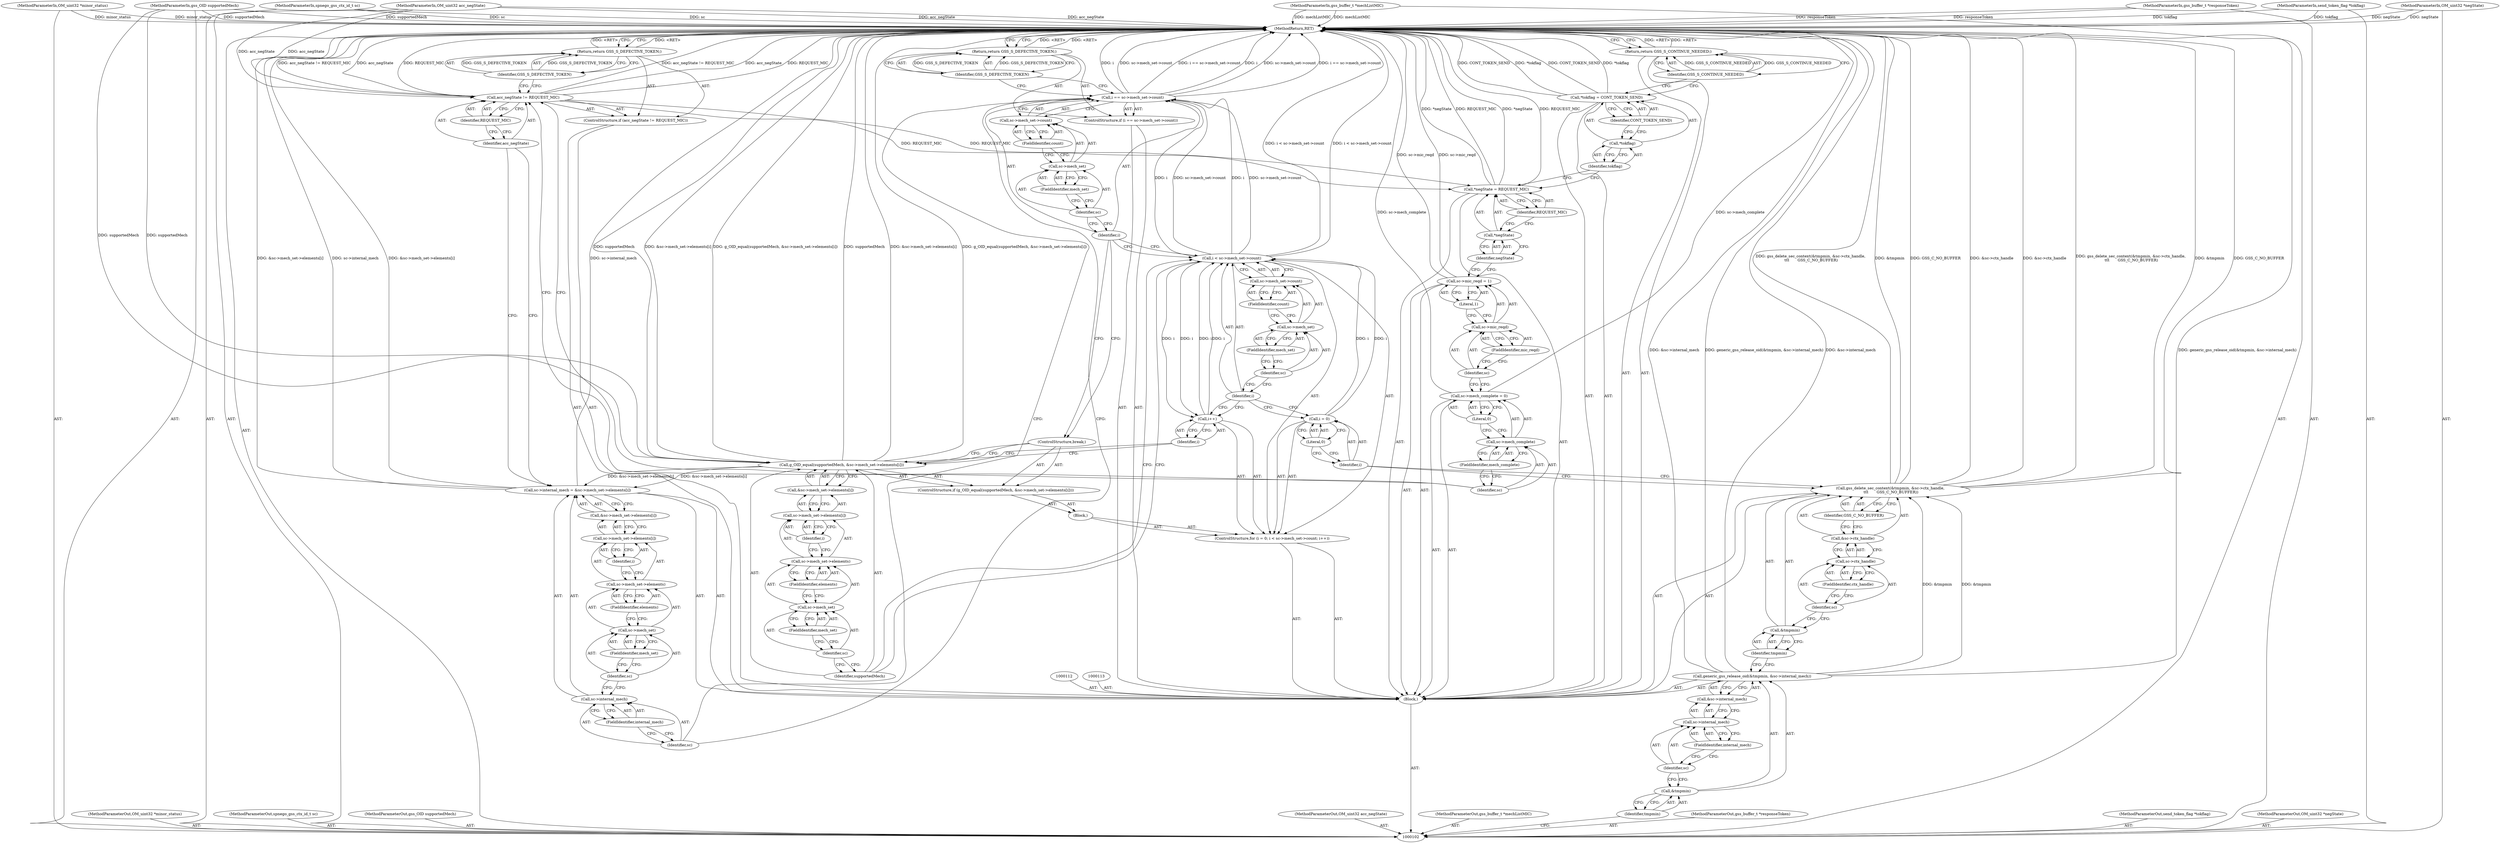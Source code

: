 digraph "1_krb5_f18ddf5d82de0ab7591a36e465bc24225776940f" {
"1000203" [label="(MethodReturn,RET)"];
"1000103" [label="(MethodParameterIn,OM_uint32 *minor_status)"];
"1000273" [label="(MethodParameterOut,OM_uint32 *minor_status)"];
"1000104" [label="(MethodParameterIn,spnego_gss_ctx_id_t sc)"];
"1000274" [label="(MethodParameterOut,spnego_gss_ctx_id_t sc)"];
"1000121" [label="(Call,gss_delete_sec_context(&tmpmin, &sc->ctx_handle,\n \t\t\t       GSS_C_NO_BUFFER))"];
"1000122" [label="(Call,&tmpmin)"];
"1000123" [label="(Identifier,tmpmin)"];
"1000124" [label="(Call,&sc->ctx_handle)"];
"1000125" [label="(Call,sc->ctx_handle)"];
"1000126" [label="(Identifier,sc)"];
"1000127" [label="(FieldIdentifier,ctx_handle)"];
"1000128" [label="(Identifier,GSS_C_NO_BUFFER)"];
"1000129" [label="(ControlStructure,for (i = 0; i < sc->mech_set->count; i++))"];
"1000132" [label="(Literal,0)"];
"1000133" [label="(Call,i < sc->mech_set->count)"];
"1000134" [label="(Identifier,i)"];
"1000135" [label="(Call,sc->mech_set->count)"];
"1000136" [label="(Call,sc->mech_set)"];
"1000137" [label="(Identifier,sc)"];
"1000138" [label="(FieldIdentifier,mech_set)"];
"1000139" [label="(FieldIdentifier,count)"];
"1000140" [label="(Call,i++)"];
"1000141" [label="(Identifier,i)"];
"1000142" [label="(Block,)"];
"1000130" [label="(Call,i = 0)"];
"1000131" [label="(Identifier,i)"];
"1000145" [label="(Identifier,supportedMech)"];
"1000143" [label="(ControlStructure,if (g_OID_equal(supportedMech, &sc->mech_set->elements[i])))"];
"1000146" [label="(Call,&sc->mech_set->elements[i])"];
"1000147" [label="(Call,sc->mech_set->elements[i])"];
"1000148" [label="(Call,sc->mech_set->elements)"];
"1000149" [label="(Call,sc->mech_set)"];
"1000150" [label="(Identifier,sc)"];
"1000151" [label="(FieldIdentifier,mech_set)"];
"1000152" [label="(FieldIdentifier,elements)"];
"1000153" [label="(Identifier,i)"];
"1000144" [label="(Call,g_OID_equal(supportedMech, &sc->mech_set->elements[i]))"];
"1000154" [label="(ControlStructure,break;)"];
"1000155" [label="(ControlStructure,if (i == sc->mech_set->count))"];
"1000158" [label="(Call,sc->mech_set->count)"];
"1000159" [label="(Call,sc->mech_set)"];
"1000160" [label="(Identifier,sc)"];
"1000161" [label="(FieldIdentifier,mech_set)"];
"1000162" [label="(FieldIdentifier,count)"];
"1000156" [label="(Call,i == sc->mech_set->count)"];
"1000157" [label="(Identifier,i)"];
"1000163" [label="(Return,return GSS_S_DEFECTIVE_TOKEN;)"];
"1000164" [label="(Identifier,GSS_S_DEFECTIVE_TOKEN)"];
"1000106" [label="(MethodParameterIn,gss_OID supportedMech)"];
"1000276" [label="(MethodParameterOut,gss_OID supportedMech)"];
"1000105" [label="(MethodParameterIn,OM_uint32 acc_negState)"];
"1000275" [label="(MethodParameterOut,OM_uint32 acc_negState)"];
"1000165" [label="(Call,sc->internal_mech = &sc->mech_set->elements[i])"];
"1000166" [label="(Call,sc->internal_mech)"];
"1000167" [label="(Identifier,sc)"];
"1000169" [label="(Call,&sc->mech_set->elements[i])"];
"1000170" [label="(Call,sc->mech_set->elements[i])"];
"1000171" [label="(Call,sc->mech_set->elements)"];
"1000172" [label="(Call,sc->mech_set)"];
"1000173" [label="(Identifier,sc)"];
"1000174" [label="(FieldIdentifier,mech_set)"];
"1000175" [label="(FieldIdentifier,elements)"];
"1000176" [label="(Identifier,i)"];
"1000168" [label="(FieldIdentifier,internal_mech)"];
"1000177" [label="(ControlStructure,if (acc_negState != REQUEST_MIC))"];
"1000180" [label="(Identifier,REQUEST_MIC)"];
"1000178" [label="(Call,acc_negState != REQUEST_MIC)"];
"1000179" [label="(Identifier,acc_negState)"];
"1000181" [label="(Return,return GSS_S_DEFECTIVE_TOKEN;)"];
"1000182" [label="(Identifier,GSS_S_DEFECTIVE_TOKEN)"];
"1000108" [label="(MethodParameterIn,gss_buffer_t *mechListMIC)"];
"1000278" [label="(MethodParameterOut,gss_buffer_t *mechListMIC)"];
"1000107" [label="(MethodParameterIn,gss_buffer_t *responseToken)"];
"1000277" [label="(MethodParameterOut,gss_buffer_t *responseToken)"];
"1000183" [label="(Call,sc->mech_complete = 0)"];
"1000184" [label="(Call,sc->mech_complete)"];
"1000185" [label="(Identifier,sc)"];
"1000187" [label="(Literal,0)"];
"1000186" [label="(FieldIdentifier,mech_complete)"];
"1000188" [label="(Call,sc->mic_reqd = 1)"];
"1000189" [label="(Call,sc->mic_reqd)"];
"1000190" [label="(Identifier,sc)"];
"1000192" [label="(Literal,1)"];
"1000191" [label="(FieldIdentifier,mic_reqd)"];
"1000193" [label="(Call,*negState = REQUEST_MIC)"];
"1000194" [label="(Call,*negState)"];
"1000196" [label="(Identifier,REQUEST_MIC)"];
"1000195" [label="(Identifier,negState)"];
"1000197" [label="(Call,*tokflag = CONT_TOKEN_SEND)"];
"1000198" [label="(Call,*tokflag)"];
"1000200" [label="(Identifier,CONT_TOKEN_SEND)"];
"1000199" [label="(Identifier,tokflag)"];
"1000201" [label="(Return,return GSS_S_CONTINUE_NEEDED;)"];
"1000202" [label="(Identifier,GSS_S_CONTINUE_NEEDED)"];
"1000110" [label="(MethodParameterIn,send_token_flag *tokflag)"];
"1000280" [label="(MethodParameterOut,send_token_flag *tokflag)"];
"1000109" [label="(MethodParameterIn,OM_uint32 *negState)"];
"1000279" [label="(MethodParameterOut,OM_uint32 *negState)"];
"1000111" [label="(Block,)"];
"1000114" [label="(Call,generic_gss_release_oid(&tmpmin, &sc->internal_mech))"];
"1000115" [label="(Call,&tmpmin)"];
"1000116" [label="(Identifier,tmpmin)"];
"1000117" [label="(Call,&sc->internal_mech)"];
"1000118" [label="(Call,sc->internal_mech)"];
"1000119" [label="(Identifier,sc)"];
"1000120" [label="(FieldIdentifier,internal_mech)"];
"1000203" -> "1000102"  [label="AST: "];
"1000203" -> "1000163"  [label="CFG: "];
"1000203" -> "1000181"  [label="CFG: "];
"1000203" -> "1000201"  [label="CFG: "];
"1000201" -> "1000203"  [label="DDG: <RET>"];
"1000181" -> "1000203"  [label="DDG: <RET>"];
"1000163" -> "1000203"  [label="DDG: <RET>"];
"1000193" -> "1000203"  [label="DDG: *negState"];
"1000193" -> "1000203"  [label="DDG: REQUEST_MIC"];
"1000108" -> "1000203"  [label="DDG: mechListMIC"];
"1000107" -> "1000203"  [label="DDG: responseToken"];
"1000165" -> "1000203"  [label="DDG: &sc->mech_set->elements[i]"];
"1000165" -> "1000203"  [label="DDG: sc->internal_mech"];
"1000105" -> "1000203"  [label="DDG: acc_negState"];
"1000133" -> "1000203"  [label="DDG: i < sc->mech_set->count"];
"1000114" -> "1000203"  [label="DDG: &sc->internal_mech"];
"1000114" -> "1000203"  [label="DDG: generic_gss_release_oid(&tmpmin, &sc->internal_mech)"];
"1000178" -> "1000203"  [label="DDG: acc_negState != REQUEST_MIC"];
"1000178" -> "1000203"  [label="DDG: acc_negState"];
"1000178" -> "1000203"  [label="DDG: REQUEST_MIC"];
"1000197" -> "1000203"  [label="DDG: CONT_TOKEN_SEND"];
"1000197" -> "1000203"  [label="DDG: *tokflag"];
"1000156" -> "1000203"  [label="DDG: i"];
"1000156" -> "1000203"  [label="DDG: sc->mech_set->count"];
"1000156" -> "1000203"  [label="DDG: i == sc->mech_set->count"];
"1000104" -> "1000203"  [label="DDG: sc"];
"1000188" -> "1000203"  [label="DDG: sc->mic_reqd"];
"1000183" -> "1000203"  [label="DDG: sc->mech_complete"];
"1000144" -> "1000203"  [label="DDG: g_OID_equal(supportedMech, &sc->mech_set->elements[i])"];
"1000144" -> "1000203"  [label="DDG: supportedMech"];
"1000144" -> "1000203"  [label="DDG: &sc->mech_set->elements[i]"];
"1000103" -> "1000203"  [label="DDG: minor_status"];
"1000121" -> "1000203"  [label="DDG: gss_delete_sec_context(&tmpmin, &sc->ctx_handle,\n \t\t\t       GSS_C_NO_BUFFER)"];
"1000121" -> "1000203"  [label="DDG: &tmpmin"];
"1000121" -> "1000203"  [label="DDG: GSS_C_NO_BUFFER"];
"1000121" -> "1000203"  [label="DDG: &sc->ctx_handle"];
"1000110" -> "1000203"  [label="DDG: tokflag"];
"1000106" -> "1000203"  [label="DDG: supportedMech"];
"1000109" -> "1000203"  [label="DDG: negState"];
"1000103" -> "1000102"  [label="AST: "];
"1000103" -> "1000203"  [label="DDG: minor_status"];
"1000273" -> "1000102"  [label="AST: "];
"1000104" -> "1000102"  [label="AST: "];
"1000104" -> "1000203"  [label="DDG: sc"];
"1000274" -> "1000102"  [label="AST: "];
"1000121" -> "1000111"  [label="AST: "];
"1000121" -> "1000128"  [label="CFG: "];
"1000122" -> "1000121"  [label="AST: "];
"1000124" -> "1000121"  [label="AST: "];
"1000128" -> "1000121"  [label="AST: "];
"1000131" -> "1000121"  [label="CFG: "];
"1000121" -> "1000203"  [label="DDG: gss_delete_sec_context(&tmpmin, &sc->ctx_handle,\n \t\t\t       GSS_C_NO_BUFFER)"];
"1000121" -> "1000203"  [label="DDG: &tmpmin"];
"1000121" -> "1000203"  [label="DDG: GSS_C_NO_BUFFER"];
"1000121" -> "1000203"  [label="DDG: &sc->ctx_handle"];
"1000114" -> "1000121"  [label="DDG: &tmpmin"];
"1000122" -> "1000121"  [label="AST: "];
"1000122" -> "1000123"  [label="CFG: "];
"1000123" -> "1000122"  [label="AST: "];
"1000126" -> "1000122"  [label="CFG: "];
"1000123" -> "1000122"  [label="AST: "];
"1000123" -> "1000114"  [label="CFG: "];
"1000122" -> "1000123"  [label="CFG: "];
"1000124" -> "1000121"  [label="AST: "];
"1000124" -> "1000125"  [label="CFG: "];
"1000125" -> "1000124"  [label="AST: "];
"1000128" -> "1000124"  [label="CFG: "];
"1000125" -> "1000124"  [label="AST: "];
"1000125" -> "1000127"  [label="CFG: "];
"1000126" -> "1000125"  [label="AST: "];
"1000127" -> "1000125"  [label="AST: "];
"1000124" -> "1000125"  [label="CFG: "];
"1000126" -> "1000125"  [label="AST: "];
"1000126" -> "1000122"  [label="CFG: "];
"1000127" -> "1000126"  [label="CFG: "];
"1000127" -> "1000125"  [label="AST: "];
"1000127" -> "1000126"  [label="CFG: "];
"1000125" -> "1000127"  [label="CFG: "];
"1000128" -> "1000121"  [label="AST: "];
"1000128" -> "1000124"  [label="CFG: "];
"1000121" -> "1000128"  [label="CFG: "];
"1000129" -> "1000111"  [label="AST: "];
"1000130" -> "1000129"  [label="AST: "];
"1000133" -> "1000129"  [label="AST: "];
"1000140" -> "1000129"  [label="AST: "];
"1000142" -> "1000129"  [label="AST: "];
"1000132" -> "1000130"  [label="AST: "];
"1000132" -> "1000131"  [label="CFG: "];
"1000130" -> "1000132"  [label="CFG: "];
"1000133" -> "1000129"  [label="AST: "];
"1000133" -> "1000135"  [label="CFG: "];
"1000134" -> "1000133"  [label="AST: "];
"1000135" -> "1000133"  [label="AST: "];
"1000145" -> "1000133"  [label="CFG: "];
"1000157" -> "1000133"  [label="CFG: "];
"1000133" -> "1000203"  [label="DDG: i < sc->mech_set->count"];
"1000140" -> "1000133"  [label="DDG: i"];
"1000130" -> "1000133"  [label="DDG: i"];
"1000133" -> "1000140"  [label="DDG: i"];
"1000133" -> "1000156"  [label="DDG: i"];
"1000133" -> "1000156"  [label="DDG: sc->mech_set->count"];
"1000134" -> "1000133"  [label="AST: "];
"1000134" -> "1000130"  [label="CFG: "];
"1000134" -> "1000140"  [label="CFG: "];
"1000137" -> "1000134"  [label="CFG: "];
"1000135" -> "1000133"  [label="AST: "];
"1000135" -> "1000139"  [label="CFG: "];
"1000136" -> "1000135"  [label="AST: "];
"1000139" -> "1000135"  [label="AST: "];
"1000133" -> "1000135"  [label="CFG: "];
"1000136" -> "1000135"  [label="AST: "];
"1000136" -> "1000138"  [label="CFG: "];
"1000137" -> "1000136"  [label="AST: "];
"1000138" -> "1000136"  [label="AST: "];
"1000139" -> "1000136"  [label="CFG: "];
"1000137" -> "1000136"  [label="AST: "];
"1000137" -> "1000134"  [label="CFG: "];
"1000138" -> "1000137"  [label="CFG: "];
"1000138" -> "1000136"  [label="AST: "];
"1000138" -> "1000137"  [label="CFG: "];
"1000136" -> "1000138"  [label="CFG: "];
"1000139" -> "1000135"  [label="AST: "];
"1000139" -> "1000136"  [label="CFG: "];
"1000135" -> "1000139"  [label="CFG: "];
"1000140" -> "1000129"  [label="AST: "];
"1000140" -> "1000141"  [label="CFG: "];
"1000141" -> "1000140"  [label="AST: "];
"1000134" -> "1000140"  [label="CFG: "];
"1000140" -> "1000133"  [label="DDG: i"];
"1000133" -> "1000140"  [label="DDG: i"];
"1000141" -> "1000140"  [label="AST: "];
"1000141" -> "1000144"  [label="CFG: "];
"1000140" -> "1000141"  [label="CFG: "];
"1000142" -> "1000129"  [label="AST: "];
"1000143" -> "1000142"  [label="AST: "];
"1000130" -> "1000129"  [label="AST: "];
"1000130" -> "1000132"  [label="CFG: "];
"1000131" -> "1000130"  [label="AST: "];
"1000132" -> "1000130"  [label="AST: "];
"1000134" -> "1000130"  [label="CFG: "];
"1000130" -> "1000133"  [label="DDG: i"];
"1000131" -> "1000130"  [label="AST: "];
"1000131" -> "1000121"  [label="CFG: "];
"1000132" -> "1000131"  [label="CFG: "];
"1000145" -> "1000144"  [label="AST: "];
"1000145" -> "1000133"  [label="CFG: "];
"1000150" -> "1000145"  [label="CFG: "];
"1000143" -> "1000142"  [label="AST: "];
"1000144" -> "1000143"  [label="AST: "];
"1000154" -> "1000143"  [label="AST: "];
"1000146" -> "1000144"  [label="AST: "];
"1000146" -> "1000147"  [label="CFG: "];
"1000147" -> "1000146"  [label="AST: "];
"1000144" -> "1000146"  [label="CFG: "];
"1000147" -> "1000146"  [label="AST: "];
"1000147" -> "1000153"  [label="CFG: "];
"1000148" -> "1000147"  [label="AST: "];
"1000153" -> "1000147"  [label="AST: "];
"1000146" -> "1000147"  [label="CFG: "];
"1000148" -> "1000147"  [label="AST: "];
"1000148" -> "1000152"  [label="CFG: "];
"1000149" -> "1000148"  [label="AST: "];
"1000152" -> "1000148"  [label="AST: "];
"1000153" -> "1000148"  [label="CFG: "];
"1000149" -> "1000148"  [label="AST: "];
"1000149" -> "1000151"  [label="CFG: "];
"1000150" -> "1000149"  [label="AST: "];
"1000151" -> "1000149"  [label="AST: "];
"1000152" -> "1000149"  [label="CFG: "];
"1000150" -> "1000149"  [label="AST: "];
"1000150" -> "1000145"  [label="CFG: "];
"1000151" -> "1000150"  [label="CFG: "];
"1000151" -> "1000149"  [label="AST: "];
"1000151" -> "1000150"  [label="CFG: "];
"1000149" -> "1000151"  [label="CFG: "];
"1000152" -> "1000148"  [label="AST: "];
"1000152" -> "1000149"  [label="CFG: "];
"1000148" -> "1000152"  [label="CFG: "];
"1000153" -> "1000147"  [label="AST: "];
"1000153" -> "1000148"  [label="CFG: "];
"1000147" -> "1000153"  [label="CFG: "];
"1000144" -> "1000143"  [label="AST: "];
"1000144" -> "1000146"  [label="CFG: "];
"1000145" -> "1000144"  [label="AST: "];
"1000146" -> "1000144"  [label="AST: "];
"1000154" -> "1000144"  [label="CFG: "];
"1000141" -> "1000144"  [label="CFG: "];
"1000144" -> "1000203"  [label="DDG: g_OID_equal(supportedMech, &sc->mech_set->elements[i])"];
"1000144" -> "1000203"  [label="DDG: supportedMech"];
"1000144" -> "1000203"  [label="DDG: &sc->mech_set->elements[i]"];
"1000106" -> "1000144"  [label="DDG: supportedMech"];
"1000144" -> "1000165"  [label="DDG: &sc->mech_set->elements[i]"];
"1000154" -> "1000143"  [label="AST: "];
"1000154" -> "1000144"  [label="CFG: "];
"1000157" -> "1000154"  [label="CFG: "];
"1000155" -> "1000111"  [label="AST: "];
"1000156" -> "1000155"  [label="AST: "];
"1000163" -> "1000155"  [label="AST: "];
"1000158" -> "1000156"  [label="AST: "];
"1000158" -> "1000162"  [label="CFG: "];
"1000159" -> "1000158"  [label="AST: "];
"1000162" -> "1000158"  [label="AST: "];
"1000156" -> "1000158"  [label="CFG: "];
"1000159" -> "1000158"  [label="AST: "];
"1000159" -> "1000161"  [label="CFG: "];
"1000160" -> "1000159"  [label="AST: "];
"1000161" -> "1000159"  [label="AST: "];
"1000162" -> "1000159"  [label="CFG: "];
"1000160" -> "1000159"  [label="AST: "];
"1000160" -> "1000157"  [label="CFG: "];
"1000161" -> "1000160"  [label="CFG: "];
"1000161" -> "1000159"  [label="AST: "];
"1000161" -> "1000160"  [label="CFG: "];
"1000159" -> "1000161"  [label="CFG: "];
"1000162" -> "1000158"  [label="AST: "];
"1000162" -> "1000159"  [label="CFG: "];
"1000158" -> "1000162"  [label="CFG: "];
"1000156" -> "1000155"  [label="AST: "];
"1000156" -> "1000158"  [label="CFG: "];
"1000157" -> "1000156"  [label="AST: "];
"1000158" -> "1000156"  [label="AST: "];
"1000164" -> "1000156"  [label="CFG: "];
"1000167" -> "1000156"  [label="CFG: "];
"1000156" -> "1000203"  [label="DDG: i"];
"1000156" -> "1000203"  [label="DDG: sc->mech_set->count"];
"1000156" -> "1000203"  [label="DDG: i == sc->mech_set->count"];
"1000133" -> "1000156"  [label="DDG: i"];
"1000133" -> "1000156"  [label="DDG: sc->mech_set->count"];
"1000157" -> "1000156"  [label="AST: "];
"1000157" -> "1000133"  [label="CFG: "];
"1000157" -> "1000154"  [label="CFG: "];
"1000160" -> "1000157"  [label="CFG: "];
"1000163" -> "1000155"  [label="AST: "];
"1000163" -> "1000164"  [label="CFG: "];
"1000164" -> "1000163"  [label="AST: "];
"1000203" -> "1000163"  [label="CFG: "];
"1000163" -> "1000203"  [label="DDG: <RET>"];
"1000164" -> "1000163"  [label="DDG: GSS_S_DEFECTIVE_TOKEN"];
"1000164" -> "1000163"  [label="AST: "];
"1000164" -> "1000156"  [label="CFG: "];
"1000163" -> "1000164"  [label="CFG: "];
"1000164" -> "1000163"  [label="DDG: GSS_S_DEFECTIVE_TOKEN"];
"1000106" -> "1000102"  [label="AST: "];
"1000106" -> "1000203"  [label="DDG: supportedMech"];
"1000106" -> "1000144"  [label="DDG: supportedMech"];
"1000276" -> "1000102"  [label="AST: "];
"1000105" -> "1000102"  [label="AST: "];
"1000105" -> "1000203"  [label="DDG: acc_negState"];
"1000105" -> "1000178"  [label="DDG: acc_negState"];
"1000275" -> "1000102"  [label="AST: "];
"1000165" -> "1000111"  [label="AST: "];
"1000165" -> "1000169"  [label="CFG: "];
"1000166" -> "1000165"  [label="AST: "];
"1000169" -> "1000165"  [label="AST: "];
"1000179" -> "1000165"  [label="CFG: "];
"1000165" -> "1000203"  [label="DDG: &sc->mech_set->elements[i]"];
"1000165" -> "1000203"  [label="DDG: sc->internal_mech"];
"1000144" -> "1000165"  [label="DDG: &sc->mech_set->elements[i]"];
"1000166" -> "1000165"  [label="AST: "];
"1000166" -> "1000168"  [label="CFG: "];
"1000167" -> "1000166"  [label="AST: "];
"1000168" -> "1000166"  [label="AST: "];
"1000173" -> "1000166"  [label="CFG: "];
"1000167" -> "1000166"  [label="AST: "];
"1000167" -> "1000156"  [label="CFG: "];
"1000168" -> "1000167"  [label="CFG: "];
"1000169" -> "1000165"  [label="AST: "];
"1000169" -> "1000170"  [label="CFG: "];
"1000170" -> "1000169"  [label="AST: "];
"1000165" -> "1000169"  [label="CFG: "];
"1000170" -> "1000169"  [label="AST: "];
"1000170" -> "1000176"  [label="CFG: "];
"1000171" -> "1000170"  [label="AST: "];
"1000176" -> "1000170"  [label="AST: "];
"1000169" -> "1000170"  [label="CFG: "];
"1000171" -> "1000170"  [label="AST: "];
"1000171" -> "1000175"  [label="CFG: "];
"1000172" -> "1000171"  [label="AST: "];
"1000175" -> "1000171"  [label="AST: "];
"1000176" -> "1000171"  [label="CFG: "];
"1000172" -> "1000171"  [label="AST: "];
"1000172" -> "1000174"  [label="CFG: "];
"1000173" -> "1000172"  [label="AST: "];
"1000174" -> "1000172"  [label="AST: "];
"1000175" -> "1000172"  [label="CFG: "];
"1000173" -> "1000172"  [label="AST: "];
"1000173" -> "1000166"  [label="CFG: "];
"1000174" -> "1000173"  [label="CFG: "];
"1000174" -> "1000172"  [label="AST: "];
"1000174" -> "1000173"  [label="CFG: "];
"1000172" -> "1000174"  [label="CFG: "];
"1000175" -> "1000171"  [label="AST: "];
"1000175" -> "1000172"  [label="CFG: "];
"1000171" -> "1000175"  [label="CFG: "];
"1000176" -> "1000170"  [label="AST: "];
"1000176" -> "1000171"  [label="CFG: "];
"1000170" -> "1000176"  [label="CFG: "];
"1000168" -> "1000166"  [label="AST: "];
"1000168" -> "1000167"  [label="CFG: "];
"1000166" -> "1000168"  [label="CFG: "];
"1000177" -> "1000111"  [label="AST: "];
"1000178" -> "1000177"  [label="AST: "];
"1000181" -> "1000177"  [label="AST: "];
"1000180" -> "1000178"  [label="AST: "];
"1000180" -> "1000179"  [label="CFG: "];
"1000178" -> "1000180"  [label="CFG: "];
"1000178" -> "1000177"  [label="AST: "];
"1000178" -> "1000180"  [label="CFG: "];
"1000179" -> "1000178"  [label="AST: "];
"1000180" -> "1000178"  [label="AST: "];
"1000182" -> "1000178"  [label="CFG: "];
"1000185" -> "1000178"  [label="CFG: "];
"1000178" -> "1000203"  [label="DDG: acc_negState != REQUEST_MIC"];
"1000178" -> "1000203"  [label="DDG: acc_negState"];
"1000178" -> "1000203"  [label="DDG: REQUEST_MIC"];
"1000105" -> "1000178"  [label="DDG: acc_negState"];
"1000178" -> "1000193"  [label="DDG: REQUEST_MIC"];
"1000179" -> "1000178"  [label="AST: "];
"1000179" -> "1000165"  [label="CFG: "];
"1000180" -> "1000179"  [label="CFG: "];
"1000181" -> "1000177"  [label="AST: "];
"1000181" -> "1000182"  [label="CFG: "];
"1000182" -> "1000181"  [label="AST: "];
"1000203" -> "1000181"  [label="CFG: "];
"1000181" -> "1000203"  [label="DDG: <RET>"];
"1000182" -> "1000181"  [label="DDG: GSS_S_DEFECTIVE_TOKEN"];
"1000182" -> "1000181"  [label="AST: "];
"1000182" -> "1000178"  [label="CFG: "];
"1000181" -> "1000182"  [label="CFG: "];
"1000182" -> "1000181"  [label="DDG: GSS_S_DEFECTIVE_TOKEN"];
"1000108" -> "1000102"  [label="AST: "];
"1000108" -> "1000203"  [label="DDG: mechListMIC"];
"1000278" -> "1000102"  [label="AST: "];
"1000107" -> "1000102"  [label="AST: "];
"1000107" -> "1000203"  [label="DDG: responseToken"];
"1000277" -> "1000102"  [label="AST: "];
"1000183" -> "1000111"  [label="AST: "];
"1000183" -> "1000187"  [label="CFG: "];
"1000184" -> "1000183"  [label="AST: "];
"1000187" -> "1000183"  [label="AST: "];
"1000190" -> "1000183"  [label="CFG: "];
"1000183" -> "1000203"  [label="DDG: sc->mech_complete"];
"1000184" -> "1000183"  [label="AST: "];
"1000184" -> "1000186"  [label="CFG: "];
"1000185" -> "1000184"  [label="AST: "];
"1000186" -> "1000184"  [label="AST: "];
"1000187" -> "1000184"  [label="CFG: "];
"1000185" -> "1000184"  [label="AST: "];
"1000185" -> "1000178"  [label="CFG: "];
"1000186" -> "1000185"  [label="CFG: "];
"1000187" -> "1000183"  [label="AST: "];
"1000187" -> "1000184"  [label="CFG: "];
"1000183" -> "1000187"  [label="CFG: "];
"1000186" -> "1000184"  [label="AST: "];
"1000186" -> "1000185"  [label="CFG: "];
"1000184" -> "1000186"  [label="CFG: "];
"1000188" -> "1000111"  [label="AST: "];
"1000188" -> "1000192"  [label="CFG: "];
"1000189" -> "1000188"  [label="AST: "];
"1000192" -> "1000188"  [label="AST: "];
"1000195" -> "1000188"  [label="CFG: "];
"1000188" -> "1000203"  [label="DDG: sc->mic_reqd"];
"1000189" -> "1000188"  [label="AST: "];
"1000189" -> "1000191"  [label="CFG: "];
"1000190" -> "1000189"  [label="AST: "];
"1000191" -> "1000189"  [label="AST: "];
"1000192" -> "1000189"  [label="CFG: "];
"1000190" -> "1000189"  [label="AST: "];
"1000190" -> "1000183"  [label="CFG: "];
"1000191" -> "1000190"  [label="CFG: "];
"1000192" -> "1000188"  [label="AST: "];
"1000192" -> "1000189"  [label="CFG: "];
"1000188" -> "1000192"  [label="CFG: "];
"1000191" -> "1000189"  [label="AST: "];
"1000191" -> "1000190"  [label="CFG: "];
"1000189" -> "1000191"  [label="CFG: "];
"1000193" -> "1000111"  [label="AST: "];
"1000193" -> "1000196"  [label="CFG: "];
"1000194" -> "1000193"  [label="AST: "];
"1000196" -> "1000193"  [label="AST: "];
"1000199" -> "1000193"  [label="CFG: "];
"1000193" -> "1000203"  [label="DDG: *negState"];
"1000193" -> "1000203"  [label="DDG: REQUEST_MIC"];
"1000178" -> "1000193"  [label="DDG: REQUEST_MIC"];
"1000194" -> "1000193"  [label="AST: "];
"1000194" -> "1000195"  [label="CFG: "];
"1000195" -> "1000194"  [label="AST: "];
"1000196" -> "1000194"  [label="CFG: "];
"1000196" -> "1000193"  [label="AST: "];
"1000196" -> "1000194"  [label="CFG: "];
"1000193" -> "1000196"  [label="CFG: "];
"1000195" -> "1000194"  [label="AST: "];
"1000195" -> "1000188"  [label="CFG: "];
"1000194" -> "1000195"  [label="CFG: "];
"1000197" -> "1000111"  [label="AST: "];
"1000197" -> "1000200"  [label="CFG: "];
"1000198" -> "1000197"  [label="AST: "];
"1000200" -> "1000197"  [label="AST: "];
"1000202" -> "1000197"  [label="CFG: "];
"1000197" -> "1000203"  [label="DDG: CONT_TOKEN_SEND"];
"1000197" -> "1000203"  [label="DDG: *tokflag"];
"1000198" -> "1000197"  [label="AST: "];
"1000198" -> "1000199"  [label="CFG: "];
"1000199" -> "1000198"  [label="AST: "];
"1000200" -> "1000198"  [label="CFG: "];
"1000200" -> "1000197"  [label="AST: "];
"1000200" -> "1000198"  [label="CFG: "];
"1000197" -> "1000200"  [label="CFG: "];
"1000199" -> "1000198"  [label="AST: "];
"1000199" -> "1000193"  [label="CFG: "];
"1000198" -> "1000199"  [label="CFG: "];
"1000201" -> "1000111"  [label="AST: "];
"1000201" -> "1000202"  [label="CFG: "];
"1000202" -> "1000201"  [label="AST: "];
"1000203" -> "1000201"  [label="CFG: "];
"1000201" -> "1000203"  [label="DDG: <RET>"];
"1000202" -> "1000201"  [label="DDG: GSS_S_CONTINUE_NEEDED"];
"1000202" -> "1000201"  [label="AST: "];
"1000202" -> "1000197"  [label="CFG: "];
"1000201" -> "1000202"  [label="CFG: "];
"1000202" -> "1000201"  [label="DDG: GSS_S_CONTINUE_NEEDED"];
"1000110" -> "1000102"  [label="AST: "];
"1000110" -> "1000203"  [label="DDG: tokflag"];
"1000280" -> "1000102"  [label="AST: "];
"1000109" -> "1000102"  [label="AST: "];
"1000109" -> "1000203"  [label="DDG: negState"];
"1000279" -> "1000102"  [label="AST: "];
"1000111" -> "1000102"  [label="AST: "];
"1000112" -> "1000111"  [label="AST: "];
"1000113" -> "1000111"  [label="AST: "];
"1000114" -> "1000111"  [label="AST: "];
"1000121" -> "1000111"  [label="AST: "];
"1000129" -> "1000111"  [label="AST: "];
"1000155" -> "1000111"  [label="AST: "];
"1000165" -> "1000111"  [label="AST: "];
"1000177" -> "1000111"  [label="AST: "];
"1000183" -> "1000111"  [label="AST: "];
"1000188" -> "1000111"  [label="AST: "];
"1000193" -> "1000111"  [label="AST: "];
"1000197" -> "1000111"  [label="AST: "];
"1000201" -> "1000111"  [label="AST: "];
"1000114" -> "1000111"  [label="AST: "];
"1000114" -> "1000117"  [label="CFG: "];
"1000115" -> "1000114"  [label="AST: "];
"1000117" -> "1000114"  [label="AST: "];
"1000123" -> "1000114"  [label="CFG: "];
"1000114" -> "1000203"  [label="DDG: &sc->internal_mech"];
"1000114" -> "1000203"  [label="DDG: generic_gss_release_oid(&tmpmin, &sc->internal_mech)"];
"1000114" -> "1000121"  [label="DDG: &tmpmin"];
"1000115" -> "1000114"  [label="AST: "];
"1000115" -> "1000116"  [label="CFG: "];
"1000116" -> "1000115"  [label="AST: "];
"1000119" -> "1000115"  [label="CFG: "];
"1000116" -> "1000115"  [label="AST: "];
"1000116" -> "1000102"  [label="CFG: "];
"1000115" -> "1000116"  [label="CFG: "];
"1000117" -> "1000114"  [label="AST: "];
"1000117" -> "1000118"  [label="CFG: "];
"1000118" -> "1000117"  [label="AST: "];
"1000114" -> "1000117"  [label="CFG: "];
"1000118" -> "1000117"  [label="AST: "];
"1000118" -> "1000120"  [label="CFG: "];
"1000119" -> "1000118"  [label="AST: "];
"1000120" -> "1000118"  [label="AST: "];
"1000117" -> "1000118"  [label="CFG: "];
"1000119" -> "1000118"  [label="AST: "];
"1000119" -> "1000115"  [label="CFG: "];
"1000120" -> "1000119"  [label="CFG: "];
"1000120" -> "1000118"  [label="AST: "];
"1000120" -> "1000119"  [label="CFG: "];
"1000118" -> "1000120"  [label="CFG: "];
}
